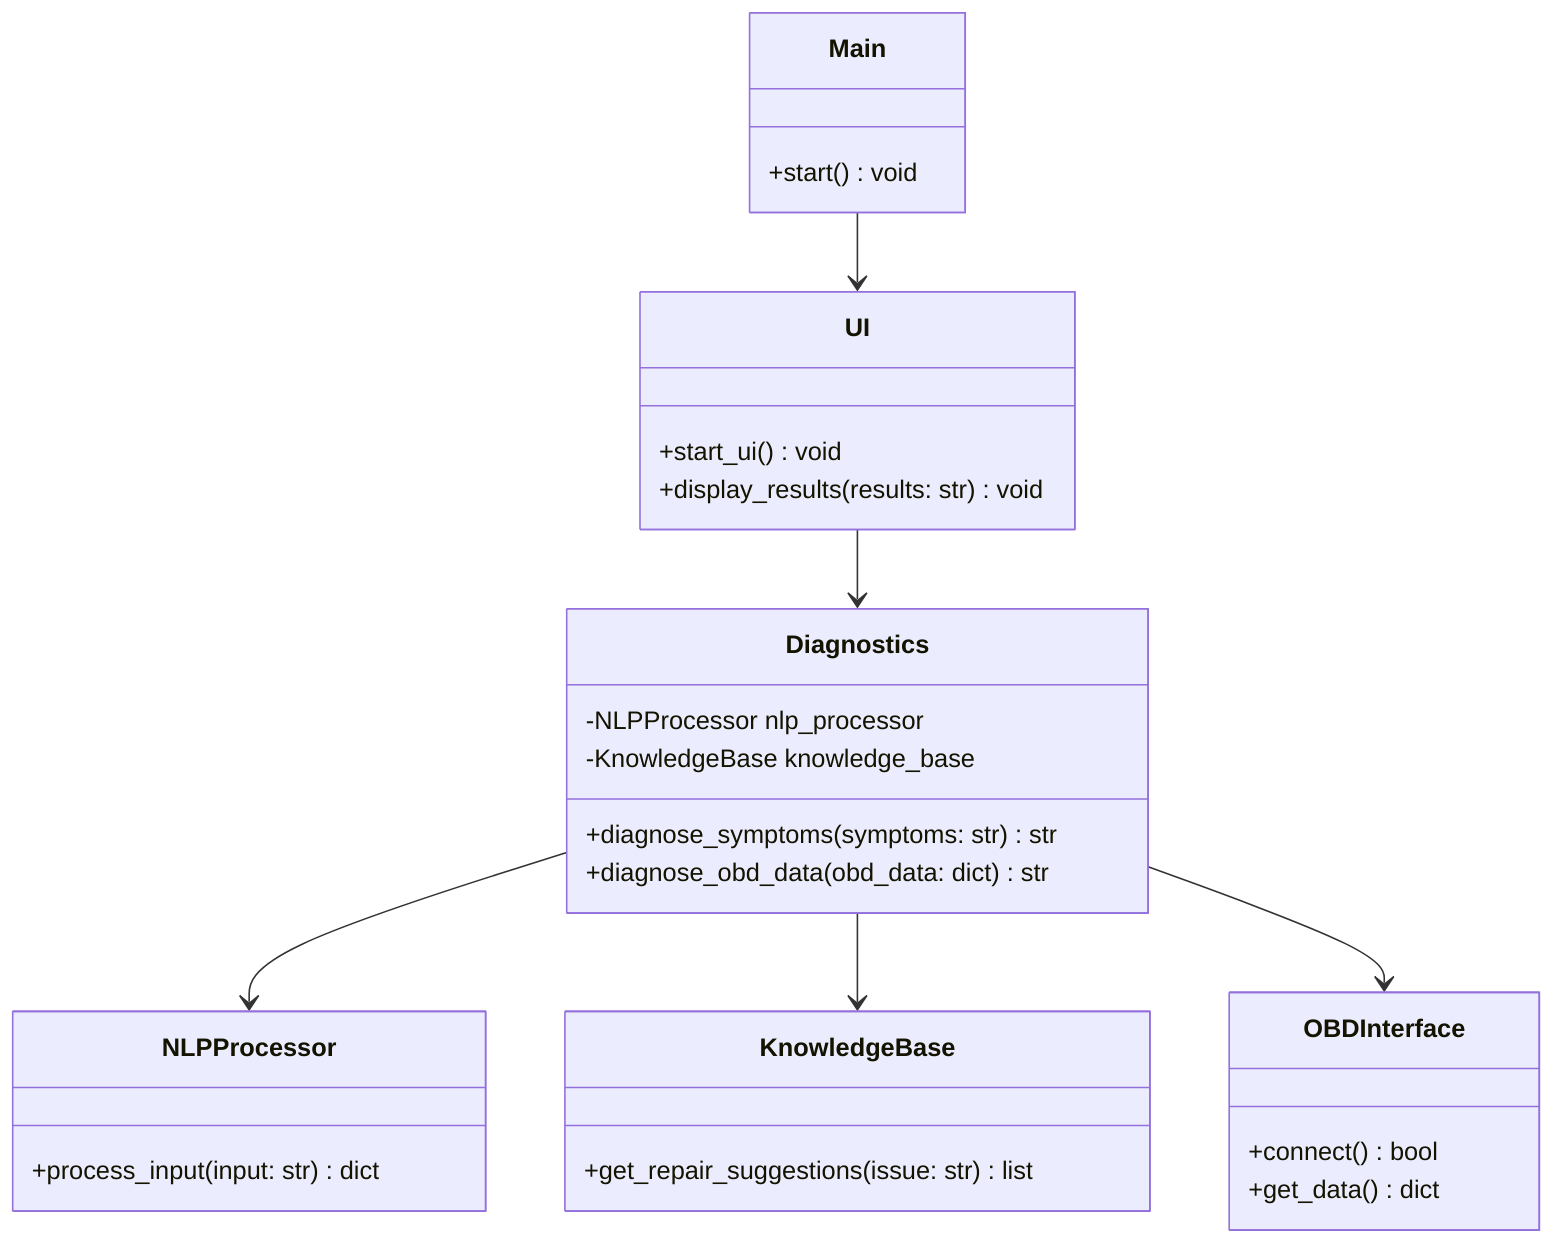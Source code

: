 classDiagram
    class Main {
        +start() void
    }
    class Diagnostics {
        -NLPProcessor nlp_processor
        -KnowledgeBase knowledge_base
        +diagnose_symptoms(symptoms: str) str
        +diagnose_obd_data(obd_data: dict) str
    }
    class NLPProcessor {
        +process_input(input: str) dict
    }
    class OBDInterface {
        +connect() bool
        +get_data() dict
    }
    class KnowledgeBase {
        +get_repair_suggestions(issue: str) list
    }
    class UI {
        +start_ui() void
        +display_results(results: str) void
    }
    Main --> UI
    UI --> Diagnostics
    Diagnostics --> NLPProcessor
    Diagnostics --> KnowledgeBase
    Diagnostics --> OBDInterface